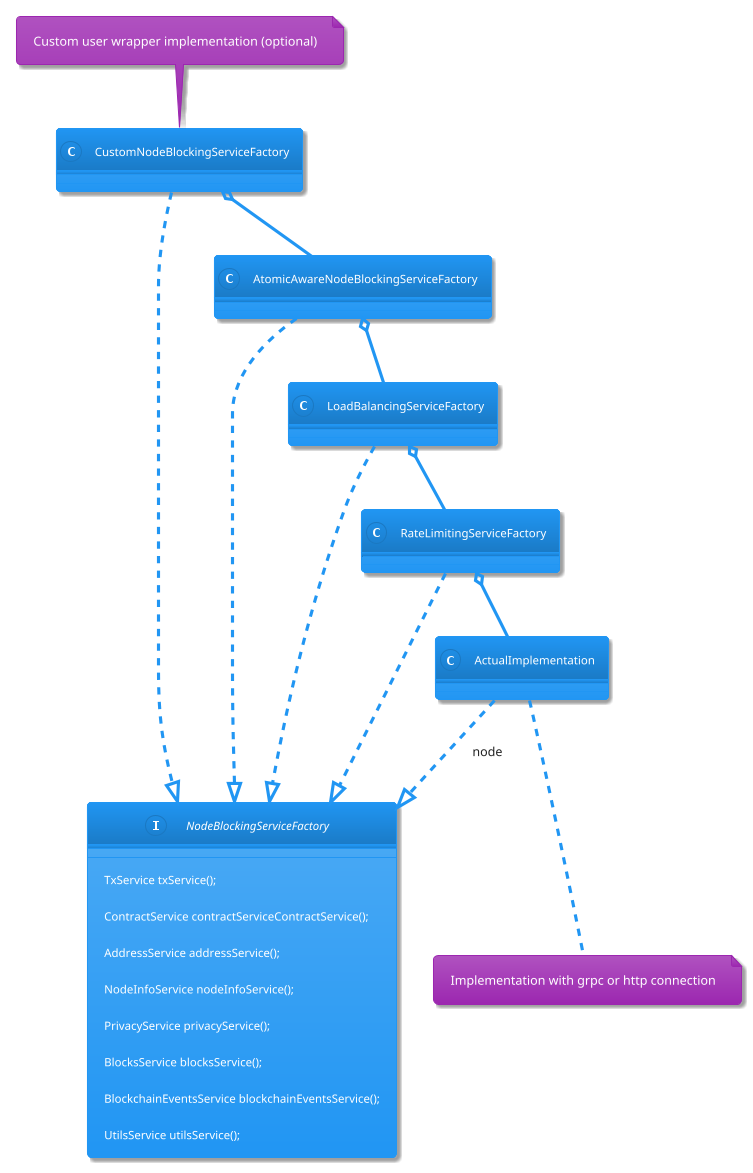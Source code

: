 @startuml diagram
!theme materia
interface NodeBlockingServiceFactory {
    TxService txService();
    ContractService contractServiceContractService();
    AddressService addressService();
    NodeInfoService nodeInfoService();
    PrivacyService privacyService();
    BlocksService blocksService();
    BlockchainEventsService blockchainEventsService();
    UtilsService utilsService();
}

LoadBalancingServiceFactory o-- RateLimitingServiceFactory
AtomicAwareNodeBlockingServiceFactory o-- LoadBalancingServiceFactory
CustomNodeBlockingServiceFactory o-- AtomicAwareNodeBlockingServiceFactory
RateLimitingServiceFactory o-- ActualImplementation


LoadBalancingServiceFactory ..|> NodeBlockingServiceFactory
AtomicAwareNodeBlockingServiceFactory ..|> NodeBlockingServiceFactory
CustomNodeBlockingServiceFactory ..|> NodeBlockingServiceFactory
RateLimitingServiceFactory ..|> NodeBlockingServiceFactory
ActualImplementation ..|> NodeBlockingServiceFactory : node

note bottom of ActualImplementation: Implementation with grpc or http connection
note top of CustomNodeBlockingServiceFactory: Custom user wrapper implementation (optional)



@enduml

RateLimitingServiceFactory o-- GrpcNodeServiceFactory
FeignNodeServiceFactory <|-- NodeBlockingServiceFactory
RateLimitingServiceFactory o-- FeignNodeServiceFactory

order autoconfig uml

example custom wrapper